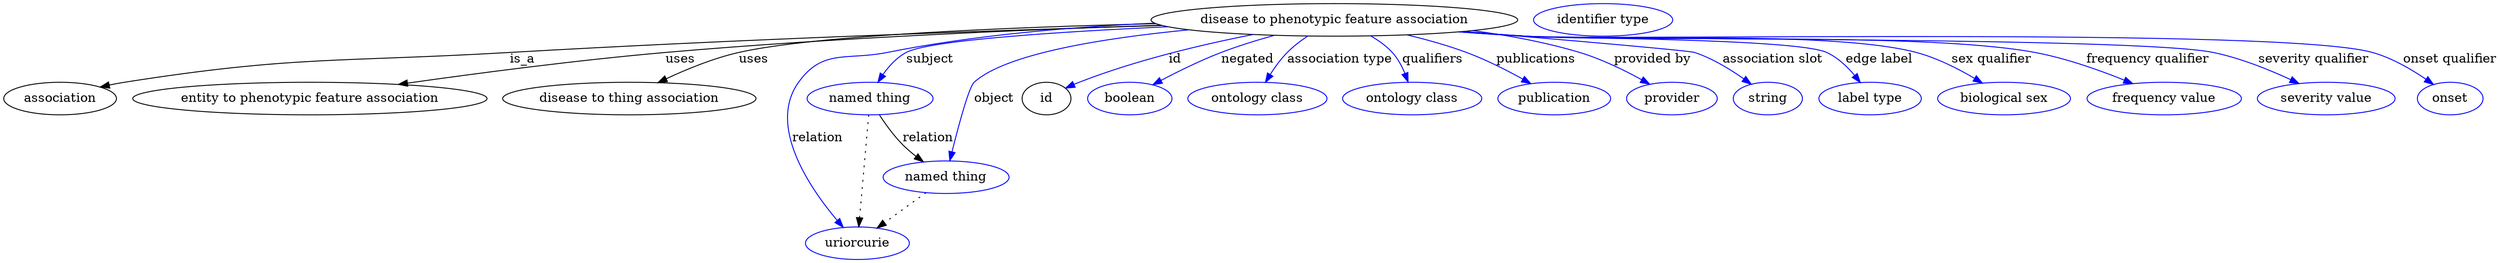 digraph {
	graph [bb="0,0,2234.2,281"];
	node [label="\N"];
	"disease to phenotypic feature association"	 [height=0.5,
		label="disease to phenotypic feature association",
		pos="1196.4,263",
		width=4.2917];
	association	 [height=0.5,
		pos="49.402,177",
		width=1.3723];
	"disease to phenotypic feature association" -> association	 [label=is_a,
		lp="457.68,220",
		pos="e,85.618,189.3 1047.8,257.92 896.31,252.25 654.53,241.89 445.85,227 295.58,216.28 256.19,224.24 108.4,195 104.21,194.17 99.883,193.16 \
95.576,192.05"];
	"entity to phenotypic feature association"	 [height=0.5,
		pos="266.4,177",
		width=4.1417];
	"disease to phenotypic feature association" -> "entity to phenotypic feature association"	 [label=uses,
		lp="585.46,220",
		pos="e,345.89,192.28 1046.2,258.69 919.77,254.02 734.32,244.72 573.29,227 499.72,218.9 416.92,205.14 355.88,194.1"];
	"disease to thing association"	 [height=0.5,
		pos="540.4,177",
		width=2.9619];
	"disease to phenotypic feature association" -> "disease to thing association"	 [label=uses,
		lp="649.46,220",
		pos="e,567.14,194.63 1043.6,260.17 904.8,256.33 710.93,247.41 637.29,227 615.85,221.06 593.68,210.04 575.97,199.85"];
	subject	 [color=blue,
		height=0.5,
		label="named thing",
		pos="757.4,177",
		width=1.5019];
	"disease to phenotypic feature association" -> subject	 [color=blue,
		label=subject,
		lp="814.23,220",
		pos="e,765.5,194.91 1053.9,256.02 947.39,249.84 816.34,239.81 793.75,227 784.22,221.6 776.52,212.57 770.7,203.65",
		style=solid];
	relation	 [color=blue,
		height=0.5,
		label=uriorcurie,
		pos="744.4,18",
		width=1.2492];
	"disease to phenotypic feature association" -> relation	 [color=blue,
		label=relation,
		lp="706.78,134",
		pos="e,730.7,35.363 1056.3,255.39 954.92,249.06 827.09,239.14 775.4,227 737.72,218.15 716.17,227.01 694.4,195 662.37,147.9 699.25,80.499 \
724.57,43.957",
		style=solid];
	object	 [color=blue,
		height=0.5,
		label="named thing",
		pos="826.4,91",
		width=1.5019];
	"disease to phenotypic feature association" -> object	 [color=blue,
		label=object,
		lp="873.51,177",
		pos="e,830.54,109.2 1073.6,251.99 989.46,242 887.61,224.24 856.19,195 850.53,189.73 839.82,148.16 832.9,119.2",
		style=solid];
	id	 [height=0.5,
		pos="926.4,177",
		width=0.75];
	"disease to phenotypic feature association" -> id	 [color=blue,
		label=id,
		lp="1056.8,220",
		pos="e,947.88,188.34 1125.9,246.93 1078.7,235.11 1015.7,217.26 962.4,195 960.61,194.25 958.79,193.46 956.96,192.63",
		style=solid];
	negated	 [color=blue,
		height=0.5,
		label=boolean,
		pos="1009.4,177",
		width=1.0584];
	"disease to phenotypic feature association" -> negated	 [color=blue,
		label=negated,
		lp="1121.2,220",
		pos="e,1032.8,191.4 1145.7,245.98 1130.4,240.41 1113.8,233.87 1098.9,227 1079.4,218.02 1058.4,206.4 1041.6,196.62",
		style=solid];
	"association type"	 [color=blue,
		height=0.5,
		label="ontology class",
		pos="1126.4,177",
		width=1.6931];
	"disease to phenotypic feature association" -> "association type"	 [color=blue,
		label="association type",
		lp="1200.3,220",
		pos="e,1134.7,195.07 1172.5,244.89 1166.2,239.52 1159.8,233.37 1154.6,227 1148.9,220.1 1143.8,211.9 1139.5,204.17",
		style=solid];
	qualifiers	 [color=blue,
		height=0.5,
		label="ontology class",
		pos="1266.4,177",
		width=1.6931];
	"disease to phenotypic feature association" -> qualifiers	 [color=blue,
		label=qualifiers,
		lp="1279.5,220",
		pos="e,1260.9,195.35 1225.2,245.18 1232.1,239.94 1239,233.77 1244.4,227 1249.6,220.42 1253.9,212.4 1257.2,204.74",
		style=solid];
	publications	 [color=blue,
		height=0.5,
		label=publication,
		pos="1395.4,177",
		width=1.3859];
	"disease to phenotypic feature association" -> publications	 [color=blue,
		label=publications,
		lp="1370.6,220",
		pos="e,1371.3,192.92 1256.8,246.42 1274.1,240.97 1292.7,234.39 1309.4,227 1327.6,218.92 1346.9,207.97 1362.5,198.38",
		style=solid];
	"provided by"	 [color=blue,
		height=0.5,
		label=provider,
		pos="1503.4,177",
		width=1.1129];
	"disease to phenotypic feature association" -> "provided by"	 [color=blue,
		label="provided by",
		lp="1475,220",
		pos="e,1480.1,191.93 1309.2,250.63 1341.7,245.25 1376.9,237.65 1408.4,227 1430.4,219.57 1453.4,207.57 1471.3,197.18",
		style=solid];
	"association slot"	 [color=blue,
		height=0.5,
		label=string,
		pos="1591.4,177",
		width=0.8403];
	"disease to phenotypic feature association" -> "association slot"	 [color=blue,
		label="association slot",
		lp="1583.4,220",
		pos="e,1573.5,191.69 1308.4,250.53 1398.3,240.48 1509.9,227.87 1512.4,227 1531.5,220.28 1550.7,208.26 1565.4,197.69",
		style=solid];
	"edge label"	 [color=blue,
		height=0.5,
		label="label type",
		pos="1684.4,177",
		width=1.2425];
	"disease to phenotypic feature association" -> "edge label"	 [color=blue,
		label="edge label",
		lp="1681,220",
		pos="e,1670.9,194.63 1306.2,250.3 1324.3,248.39 1342.9,246.55 1360.4,245 1420.3,239.72 1575.2,250.79 1630.4,227 1643.2,221.5 1654.9,211.63 \
1664.1,202.1",
		style=solid];
	"sex qualifier"	 [color=blue,
		height=0.5,
		label="biological sex",
		pos="1806.4,177",
		width=1.652];
	"disease to phenotypic feature association" -> "sex qualifier"	 [color=blue,
		label="sex qualifier",
		lp="1782.8,220",
		pos="e,1782.4,193.75 1305.3,250.15 1323.7,248.24 1342.6,246.43 1360.4,245 1438.7,238.71 1637.7,248.11 1713.4,227 1734.8,221.04 1756.7,\
209.56 1773.9,199.1",
		style=solid];
	"frequency qualifier"	 [color=blue,
		height=0.5,
		label="frequency value",
		pos="1950.4,177",
		width=1.8561];
	"disease to phenotypic feature association" -> "frequency qualifier"	 [color=blue,
		label="frequency qualifier",
		lp="1922.5,220",
		pos="e,1918.4,192.82 1304.4,250.06 1323,248.13 1342.3,246.35 1360.4,245 1462.6,237.4 1721,247.81 1821.4,227 1851.8,220.69 1884.5,207.97 \
1909.3,196.95",
		style=solid];
	"severity qualifier"	 [color=blue,
		height=0.5,
		label="severity value",
		pos="2094.4,177",
		width=1.6517];
	"disease to phenotypic feature association" -> "severity qualifier"	 [color=blue,
		label="severity qualifier",
		lp="2069.6,220",
		pos="e,2066.1,192.93 1303.5,250 1322.4,248.05 1342,246.28 1360.4,245 1497.7,235.49 1845.1,256.98 1979.4,227 2006.5,220.94 2035.2,208.48 \
2057.2,197.51",
		style=solid];
	"onset qualifier"	 [color=blue,
		height=0.5,
		label=onset,
		pos="2205.4,177",
		width=0.79928];
	"disease to phenotypic feature association" -> "onset qualifier"	 [color=blue,
		label="onset qualifier",
		lp="2192.3,220",
		pos="e,2187.4,191.28 1303,249.96 1322.1,248.01 1341.8,246.24 1360.4,245 1444.7,239.39 2039.2,250.16 2120.4,227 2141.7,220.94 2163.1,208.28 \
2179.1,197.21",
		style=solid];
	subject -> relation	 [pos="e,745.88,36.027 755.91,158.76 753.66,131.21 749.37,78.735 746.71,46.223",
		style=dotted];
	subject -> object	 [label=relation,
		lp="812.78,134",
		pos="e,807.85,108.3 767.99,159.29 774.16,149.45 782.34,137.18 790.64,127 793.75,123.19 797.2,119.33 800.7,115.62"];
	object -> relation	 [pos="e,763.03,34.588 807.38,74.069 796.44,64.326 782.53,51.941 770.56,41.291",
		style=dotted];
	association_id	 [color=blue,
		height=0.5,
		label="identifier type",
		pos="1428.4,263",
		width=1.652];
}
